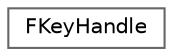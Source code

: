 digraph "Graphical Class Hierarchy"
{
 // INTERACTIVE_SVG=YES
 // LATEX_PDF_SIZE
  bgcolor="transparent";
  edge [fontname=Helvetica,fontsize=10,labelfontname=Helvetica,labelfontsize=10];
  node [fontname=Helvetica,fontsize=10,shape=box,height=0.2,width=0.4];
  rankdir="LR";
  Node0 [id="Node000000",label="FKeyHandle",height=0.2,width=0.4,color="grey40", fillcolor="white", style="filled",URL="$d8/dbc/structFKeyHandle.html",tooltip="Key handles are used to keep a handle to a key."];
}

